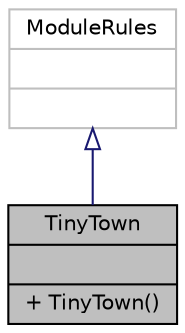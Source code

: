 digraph "TinyTown"
{
 // LATEX_PDF_SIZE
  edge [fontname="Helvetica",fontsize="10",labelfontname="Helvetica",labelfontsize="10"];
  node [fontname="Helvetica",fontsize="10",shape=record];
  Node0 [label="{TinyTown\n||+ TinyTown()\l}",height=0.2,width=0.4,color="black", fillcolor="grey75", style="filled", fontcolor="black",tooltip=" "];
  Node1 -> Node0 [dir="back",color="midnightblue",fontsize="10",style="solid",arrowtail="onormal"];
  Node1 [label="{ModuleRules\n||}",height=0.2,width=0.4,color="grey75", fillcolor="white", style="filled",tooltip=" "];
}
